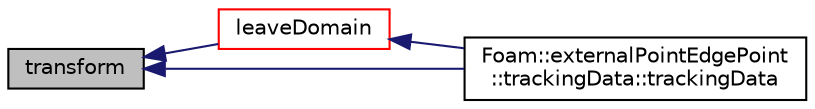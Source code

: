 digraph "transform"
{
  bgcolor="transparent";
  edge [fontname="Helvetica",fontsize="10",labelfontname="Helvetica",labelfontsize="10"];
  node [fontname="Helvetica",fontsize="10",shape=record];
  rankdir="LR";
  Node1 [label="transform",height=0.2,width=0.4,color="black", fillcolor="grey75", style="filled", fontcolor="black"];
  Node1 -> Node2 [dir="back",color="midnightblue",fontsize="10",style="solid",fontname="Helvetica"];
  Node2 [label="leaveDomain",height=0.2,width=0.4,color="red",URL="$a00712.html#a7e7f4ac077102d3c73bb6d209620e19c",tooltip="Convert origin to relative vector to leaving point. "];
  Node2 -> Node3 [dir="back",color="midnightblue",fontsize="10",style="solid",fontname="Helvetica"];
  Node3 [label="Foam::externalPointEdgePoint\l::trackingData::trackingData",height=0.2,width=0.4,color="black",URL="$a02735.html#a2700ae22fe241ff633f4e1862d18260b"];
  Node1 -> Node3 [dir="back",color="midnightblue",fontsize="10",style="solid",fontname="Helvetica"];
}
